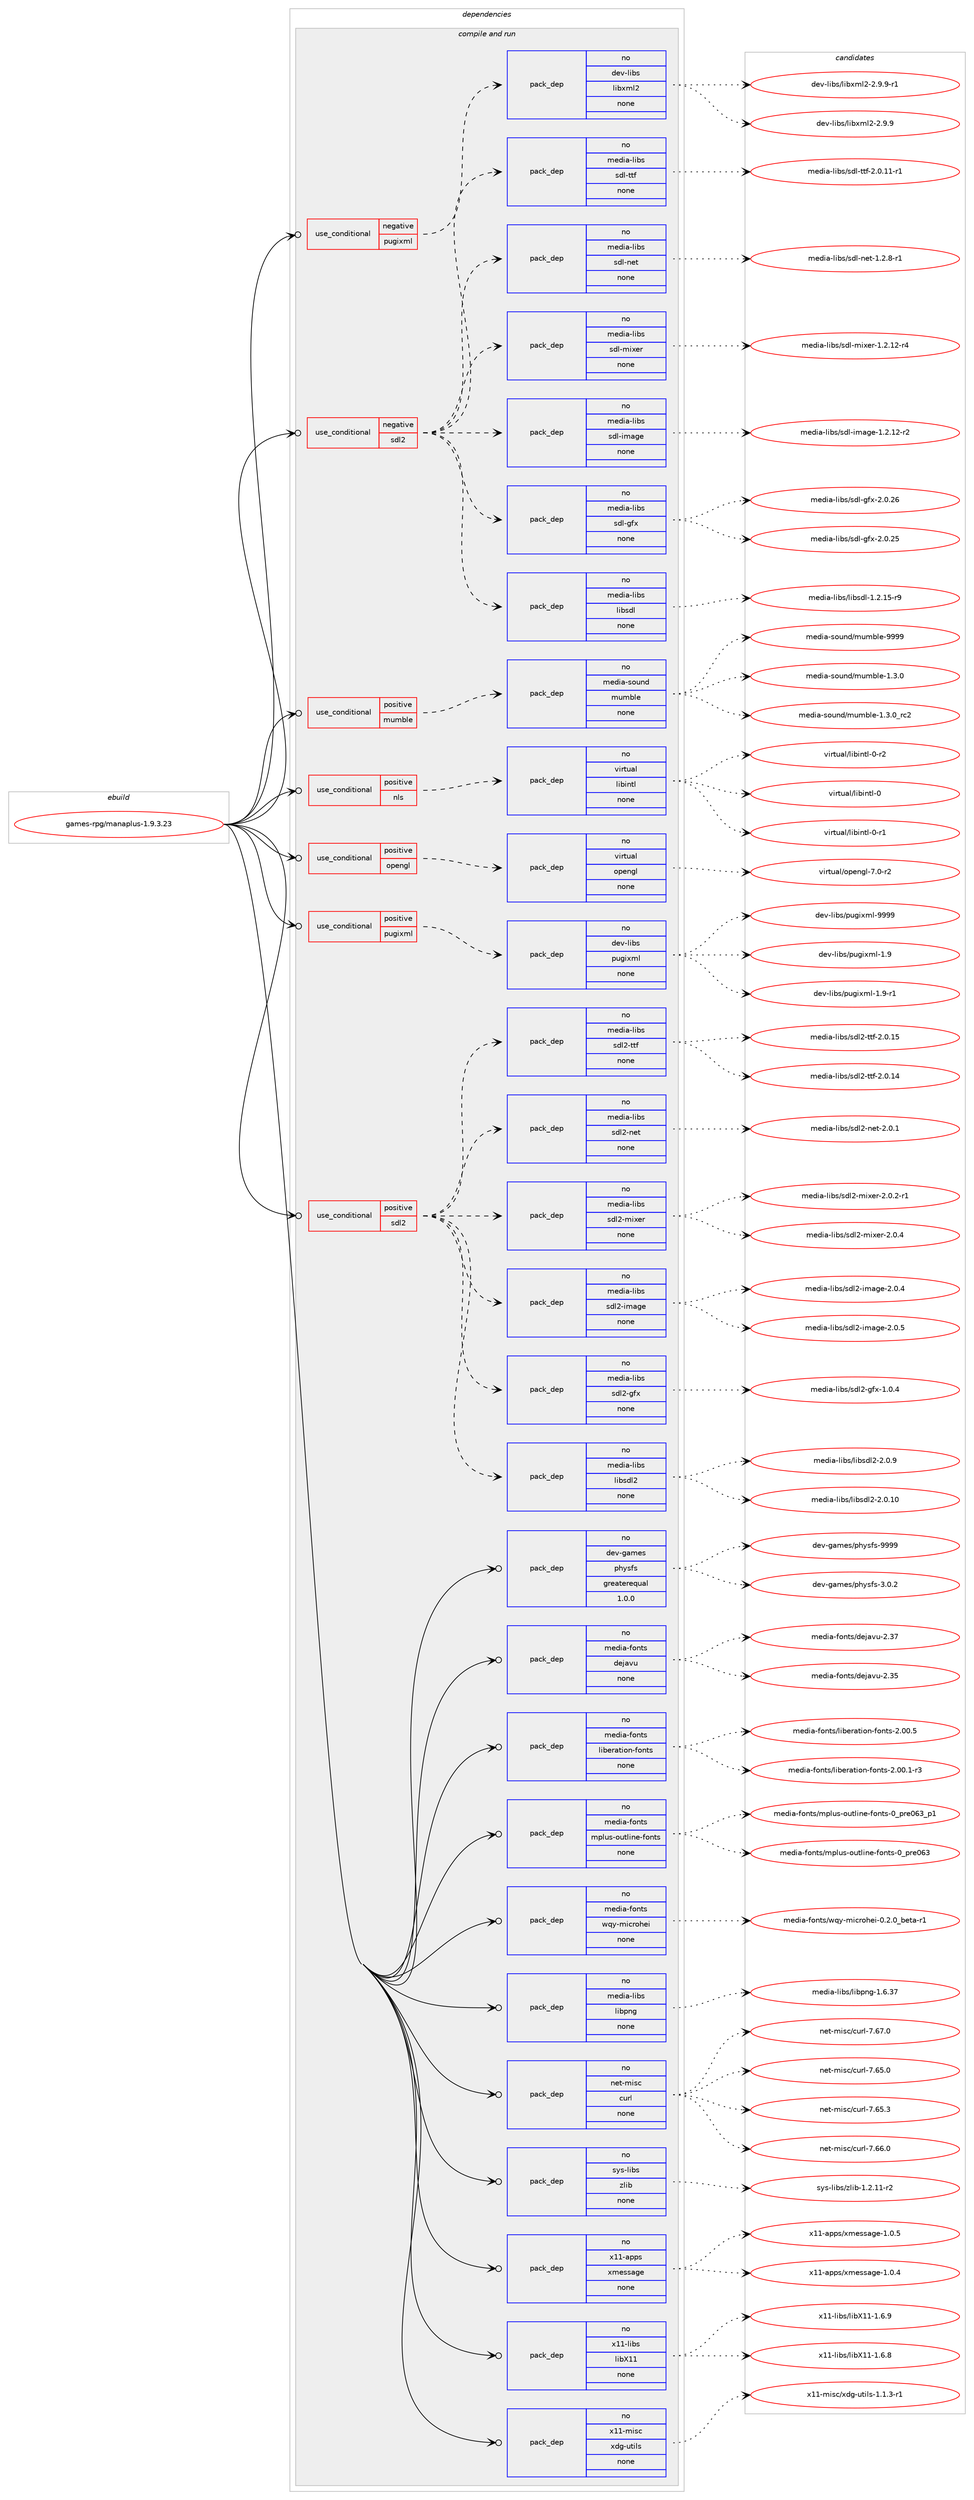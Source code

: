 digraph prolog {

# *************
# Graph options
# *************

newrank=true;
concentrate=true;
compound=true;
graph [rankdir=LR,fontname=Helvetica,fontsize=10,ranksep=1.5];#, ranksep=2.5, nodesep=0.2];
edge  [arrowhead=vee];
node  [fontname=Helvetica,fontsize=10];

# **********
# The ebuild
# **********

subgraph cluster_leftcol {
color=gray;
rank=same;
label=<<i>ebuild</i>>;
id [label="games-rpg/manaplus-1.9.3.23", color=red, width=4, href="../games-rpg/manaplus-1.9.3.23.svg"];
}

# ****************
# The dependencies
# ****************

subgraph cluster_midcol {
color=gray;
label=<<i>dependencies</i>>;
subgraph cluster_compile {
fillcolor="#eeeeee";
style=filled;
label=<<i>compile</i>>;
}
subgraph cluster_compileandrun {
fillcolor="#eeeeee";
style=filled;
label=<<i>compile and run</i>>;
subgraph cond185111 {
dependency742617 [label=<<TABLE BORDER="0" CELLBORDER="1" CELLSPACING="0" CELLPADDING="4"><TR><TD ROWSPAN="3" CELLPADDING="10">use_conditional</TD></TR><TR><TD>negative</TD></TR><TR><TD>pugixml</TD></TR></TABLE>>, shape=none, color=red];
subgraph pack544995 {
dependency742618 [label=<<TABLE BORDER="0" CELLBORDER="1" CELLSPACING="0" CELLPADDING="4" WIDTH="220"><TR><TD ROWSPAN="6" CELLPADDING="30">pack_dep</TD></TR><TR><TD WIDTH="110">no</TD></TR><TR><TD>dev-libs</TD></TR><TR><TD>libxml2</TD></TR><TR><TD>none</TD></TR><TR><TD></TD></TR></TABLE>>, shape=none, color=blue];
}
dependency742617:e -> dependency742618:w [weight=20,style="dashed",arrowhead="vee"];
}
id:e -> dependency742617:w [weight=20,style="solid",arrowhead="odotvee"];
subgraph cond185112 {
dependency742619 [label=<<TABLE BORDER="0" CELLBORDER="1" CELLSPACING="0" CELLPADDING="4"><TR><TD ROWSPAN="3" CELLPADDING="10">use_conditional</TD></TR><TR><TD>negative</TD></TR><TR><TD>sdl2</TD></TR></TABLE>>, shape=none, color=red];
subgraph pack544996 {
dependency742620 [label=<<TABLE BORDER="0" CELLBORDER="1" CELLSPACING="0" CELLPADDING="4" WIDTH="220"><TR><TD ROWSPAN="6" CELLPADDING="30">pack_dep</TD></TR><TR><TD WIDTH="110">no</TD></TR><TR><TD>media-libs</TD></TR><TR><TD>libsdl</TD></TR><TR><TD>none</TD></TR><TR><TD></TD></TR></TABLE>>, shape=none, color=blue];
}
dependency742619:e -> dependency742620:w [weight=20,style="dashed",arrowhead="vee"];
subgraph pack544997 {
dependency742621 [label=<<TABLE BORDER="0" CELLBORDER="1" CELLSPACING="0" CELLPADDING="4" WIDTH="220"><TR><TD ROWSPAN="6" CELLPADDING="30">pack_dep</TD></TR><TR><TD WIDTH="110">no</TD></TR><TR><TD>media-libs</TD></TR><TR><TD>sdl-gfx</TD></TR><TR><TD>none</TD></TR><TR><TD></TD></TR></TABLE>>, shape=none, color=blue];
}
dependency742619:e -> dependency742621:w [weight=20,style="dashed",arrowhead="vee"];
subgraph pack544998 {
dependency742622 [label=<<TABLE BORDER="0" CELLBORDER="1" CELLSPACING="0" CELLPADDING="4" WIDTH="220"><TR><TD ROWSPAN="6" CELLPADDING="30">pack_dep</TD></TR><TR><TD WIDTH="110">no</TD></TR><TR><TD>media-libs</TD></TR><TR><TD>sdl-image</TD></TR><TR><TD>none</TD></TR><TR><TD></TD></TR></TABLE>>, shape=none, color=blue];
}
dependency742619:e -> dependency742622:w [weight=20,style="dashed",arrowhead="vee"];
subgraph pack544999 {
dependency742623 [label=<<TABLE BORDER="0" CELLBORDER="1" CELLSPACING="0" CELLPADDING="4" WIDTH="220"><TR><TD ROWSPAN="6" CELLPADDING="30">pack_dep</TD></TR><TR><TD WIDTH="110">no</TD></TR><TR><TD>media-libs</TD></TR><TR><TD>sdl-mixer</TD></TR><TR><TD>none</TD></TR><TR><TD></TD></TR></TABLE>>, shape=none, color=blue];
}
dependency742619:e -> dependency742623:w [weight=20,style="dashed",arrowhead="vee"];
subgraph pack545000 {
dependency742624 [label=<<TABLE BORDER="0" CELLBORDER="1" CELLSPACING="0" CELLPADDING="4" WIDTH="220"><TR><TD ROWSPAN="6" CELLPADDING="30">pack_dep</TD></TR><TR><TD WIDTH="110">no</TD></TR><TR><TD>media-libs</TD></TR><TR><TD>sdl-net</TD></TR><TR><TD>none</TD></TR><TR><TD></TD></TR></TABLE>>, shape=none, color=blue];
}
dependency742619:e -> dependency742624:w [weight=20,style="dashed",arrowhead="vee"];
subgraph pack545001 {
dependency742625 [label=<<TABLE BORDER="0" CELLBORDER="1" CELLSPACING="0" CELLPADDING="4" WIDTH="220"><TR><TD ROWSPAN="6" CELLPADDING="30">pack_dep</TD></TR><TR><TD WIDTH="110">no</TD></TR><TR><TD>media-libs</TD></TR><TR><TD>sdl-ttf</TD></TR><TR><TD>none</TD></TR><TR><TD></TD></TR></TABLE>>, shape=none, color=blue];
}
dependency742619:e -> dependency742625:w [weight=20,style="dashed",arrowhead="vee"];
}
id:e -> dependency742619:w [weight=20,style="solid",arrowhead="odotvee"];
subgraph cond185113 {
dependency742626 [label=<<TABLE BORDER="0" CELLBORDER="1" CELLSPACING="0" CELLPADDING="4"><TR><TD ROWSPAN="3" CELLPADDING="10">use_conditional</TD></TR><TR><TD>positive</TD></TR><TR><TD>mumble</TD></TR></TABLE>>, shape=none, color=red];
subgraph pack545002 {
dependency742627 [label=<<TABLE BORDER="0" CELLBORDER="1" CELLSPACING="0" CELLPADDING="4" WIDTH="220"><TR><TD ROWSPAN="6" CELLPADDING="30">pack_dep</TD></TR><TR><TD WIDTH="110">no</TD></TR><TR><TD>media-sound</TD></TR><TR><TD>mumble</TD></TR><TR><TD>none</TD></TR><TR><TD></TD></TR></TABLE>>, shape=none, color=blue];
}
dependency742626:e -> dependency742627:w [weight=20,style="dashed",arrowhead="vee"];
}
id:e -> dependency742626:w [weight=20,style="solid",arrowhead="odotvee"];
subgraph cond185114 {
dependency742628 [label=<<TABLE BORDER="0" CELLBORDER="1" CELLSPACING="0" CELLPADDING="4"><TR><TD ROWSPAN="3" CELLPADDING="10">use_conditional</TD></TR><TR><TD>positive</TD></TR><TR><TD>nls</TD></TR></TABLE>>, shape=none, color=red];
subgraph pack545003 {
dependency742629 [label=<<TABLE BORDER="0" CELLBORDER="1" CELLSPACING="0" CELLPADDING="4" WIDTH="220"><TR><TD ROWSPAN="6" CELLPADDING="30">pack_dep</TD></TR><TR><TD WIDTH="110">no</TD></TR><TR><TD>virtual</TD></TR><TR><TD>libintl</TD></TR><TR><TD>none</TD></TR><TR><TD></TD></TR></TABLE>>, shape=none, color=blue];
}
dependency742628:e -> dependency742629:w [weight=20,style="dashed",arrowhead="vee"];
}
id:e -> dependency742628:w [weight=20,style="solid",arrowhead="odotvee"];
subgraph cond185115 {
dependency742630 [label=<<TABLE BORDER="0" CELLBORDER="1" CELLSPACING="0" CELLPADDING="4"><TR><TD ROWSPAN="3" CELLPADDING="10">use_conditional</TD></TR><TR><TD>positive</TD></TR><TR><TD>opengl</TD></TR></TABLE>>, shape=none, color=red];
subgraph pack545004 {
dependency742631 [label=<<TABLE BORDER="0" CELLBORDER="1" CELLSPACING="0" CELLPADDING="4" WIDTH="220"><TR><TD ROWSPAN="6" CELLPADDING="30">pack_dep</TD></TR><TR><TD WIDTH="110">no</TD></TR><TR><TD>virtual</TD></TR><TR><TD>opengl</TD></TR><TR><TD>none</TD></TR><TR><TD></TD></TR></TABLE>>, shape=none, color=blue];
}
dependency742630:e -> dependency742631:w [weight=20,style="dashed",arrowhead="vee"];
}
id:e -> dependency742630:w [weight=20,style="solid",arrowhead="odotvee"];
subgraph cond185116 {
dependency742632 [label=<<TABLE BORDER="0" CELLBORDER="1" CELLSPACING="0" CELLPADDING="4"><TR><TD ROWSPAN="3" CELLPADDING="10">use_conditional</TD></TR><TR><TD>positive</TD></TR><TR><TD>pugixml</TD></TR></TABLE>>, shape=none, color=red];
subgraph pack545005 {
dependency742633 [label=<<TABLE BORDER="0" CELLBORDER="1" CELLSPACING="0" CELLPADDING="4" WIDTH="220"><TR><TD ROWSPAN="6" CELLPADDING="30">pack_dep</TD></TR><TR><TD WIDTH="110">no</TD></TR><TR><TD>dev-libs</TD></TR><TR><TD>pugixml</TD></TR><TR><TD>none</TD></TR><TR><TD></TD></TR></TABLE>>, shape=none, color=blue];
}
dependency742632:e -> dependency742633:w [weight=20,style="dashed",arrowhead="vee"];
}
id:e -> dependency742632:w [weight=20,style="solid",arrowhead="odotvee"];
subgraph cond185117 {
dependency742634 [label=<<TABLE BORDER="0" CELLBORDER="1" CELLSPACING="0" CELLPADDING="4"><TR><TD ROWSPAN="3" CELLPADDING="10">use_conditional</TD></TR><TR><TD>positive</TD></TR><TR><TD>sdl2</TD></TR></TABLE>>, shape=none, color=red];
subgraph pack545006 {
dependency742635 [label=<<TABLE BORDER="0" CELLBORDER="1" CELLSPACING="0" CELLPADDING="4" WIDTH="220"><TR><TD ROWSPAN="6" CELLPADDING="30">pack_dep</TD></TR><TR><TD WIDTH="110">no</TD></TR><TR><TD>media-libs</TD></TR><TR><TD>libsdl2</TD></TR><TR><TD>none</TD></TR><TR><TD></TD></TR></TABLE>>, shape=none, color=blue];
}
dependency742634:e -> dependency742635:w [weight=20,style="dashed",arrowhead="vee"];
subgraph pack545007 {
dependency742636 [label=<<TABLE BORDER="0" CELLBORDER="1" CELLSPACING="0" CELLPADDING="4" WIDTH="220"><TR><TD ROWSPAN="6" CELLPADDING="30">pack_dep</TD></TR><TR><TD WIDTH="110">no</TD></TR><TR><TD>media-libs</TD></TR><TR><TD>sdl2-gfx</TD></TR><TR><TD>none</TD></TR><TR><TD></TD></TR></TABLE>>, shape=none, color=blue];
}
dependency742634:e -> dependency742636:w [weight=20,style="dashed",arrowhead="vee"];
subgraph pack545008 {
dependency742637 [label=<<TABLE BORDER="0" CELLBORDER="1" CELLSPACING="0" CELLPADDING="4" WIDTH="220"><TR><TD ROWSPAN="6" CELLPADDING="30">pack_dep</TD></TR><TR><TD WIDTH="110">no</TD></TR><TR><TD>media-libs</TD></TR><TR><TD>sdl2-image</TD></TR><TR><TD>none</TD></TR><TR><TD></TD></TR></TABLE>>, shape=none, color=blue];
}
dependency742634:e -> dependency742637:w [weight=20,style="dashed",arrowhead="vee"];
subgraph pack545009 {
dependency742638 [label=<<TABLE BORDER="0" CELLBORDER="1" CELLSPACING="0" CELLPADDING="4" WIDTH="220"><TR><TD ROWSPAN="6" CELLPADDING="30">pack_dep</TD></TR><TR><TD WIDTH="110">no</TD></TR><TR><TD>media-libs</TD></TR><TR><TD>sdl2-mixer</TD></TR><TR><TD>none</TD></TR><TR><TD></TD></TR></TABLE>>, shape=none, color=blue];
}
dependency742634:e -> dependency742638:w [weight=20,style="dashed",arrowhead="vee"];
subgraph pack545010 {
dependency742639 [label=<<TABLE BORDER="0" CELLBORDER="1" CELLSPACING="0" CELLPADDING="4" WIDTH="220"><TR><TD ROWSPAN="6" CELLPADDING="30">pack_dep</TD></TR><TR><TD WIDTH="110">no</TD></TR><TR><TD>media-libs</TD></TR><TR><TD>sdl2-net</TD></TR><TR><TD>none</TD></TR><TR><TD></TD></TR></TABLE>>, shape=none, color=blue];
}
dependency742634:e -> dependency742639:w [weight=20,style="dashed",arrowhead="vee"];
subgraph pack545011 {
dependency742640 [label=<<TABLE BORDER="0" CELLBORDER="1" CELLSPACING="0" CELLPADDING="4" WIDTH="220"><TR><TD ROWSPAN="6" CELLPADDING="30">pack_dep</TD></TR><TR><TD WIDTH="110">no</TD></TR><TR><TD>media-libs</TD></TR><TR><TD>sdl2-ttf</TD></TR><TR><TD>none</TD></TR><TR><TD></TD></TR></TABLE>>, shape=none, color=blue];
}
dependency742634:e -> dependency742640:w [weight=20,style="dashed",arrowhead="vee"];
}
id:e -> dependency742634:w [weight=20,style="solid",arrowhead="odotvee"];
subgraph pack545012 {
dependency742641 [label=<<TABLE BORDER="0" CELLBORDER="1" CELLSPACING="0" CELLPADDING="4" WIDTH="220"><TR><TD ROWSPAN="6" CELLPADDING="30">pack_dep</TD></TR><TR><TD WIDTH="110">no</TD></TR><TR><TD>dev-games</TD></TR><TR><TD>physfs</TD></TR><TR><TD>greaterequal</TD></TR><TR><TD>1.0.0</TD></TR></TABLE>>, shape=none, color=blue];
}
id:e -> dependency742641:w [weight=20,style="solid",arrowhead="odotvee"];
subgraph pack545013 {
dependency742642 [label=<<TABLE BORDER="0" CELLBORDER="1" CELLSPACING="0" CELLPADDING="4" WIDTH="220"><TR><TD ROWSPAN="6" CELLPADDING="30">pack_dep</TD></TR><TR><TD WIDTH="110">no</TD></TR><TR><TD>media-fonts</TD></TR><TR><TD>dejavu</TD></TR><TR><TD>none</TD></TR><TR><TD></TD></TR></TABLE>>, shape=none, color=blue];
}
id:e -> dependency742642:w [weight=20,style="solid",arrowhead="odotvee"];
subgraph pack545014 {
dependency742643 [label=<<TABLE BORDER="0" CELLBORDER="1" CELLSPACING="0" CELLPADDING="4" WIDTH="220"><TR><TD ROWSPAN="6" CELLPADDING="30">pack_dep</TD></TR><TR><TD WIDTH="110">no</TD></TR><TR><TD>media-fonts</TD></TR><TR><TD>liberation-fonts</TD></TR><TR><TD>none</TD></TR><TR><TD></TD></TR></TABLE>>, shape=none, color=blue];
}
id:e -> dependency742643:w [weight=20,style="solid",arrowhead="odotvee"];
subgraph pack545015 {
dependency742644 [label=<<TABLE BORDER="0" CELLBORDER="1" CELLSPACING="0" CELLPADDING="4" WIDTH="220"><TR><TD ROWSPAN="6" CELLPADDING="30">pack_dep</TD></TR><TR><TD WIDTH="110">no</TD></TR><TR><TD>media-fonts</TD></TR><TR><TD>mplus-outline-fonts</TD></TR><TR><TD>none</TD></TR><TR><TD></TD></TR></TABLE>>, shape=none, color=blue];
}
id:e -> dependency742644:w [weight=20,style="solid",arrowhead="odotvee"];
subgraph pack545016 {
dependency742645 [label=<<TABLE BORDER="0" CELLBORDER="1" CELLSPACING="0" CELLPADDING="4" WIDTH="220"><TR><TD ROWSPAN="6" CELLPADDING="30">pack_dep</TD></TR><TR><TD WIDTH="110">no</TD></TR><TR><TD>media-fonts</TD></TR><TR><TD>wqy-microhei</TD></TR><TR><TD>none</TD></TR><TR><TD></TD></TR></TABLE>>, shape=none, color=blue];
}
id:e -> dependency742645:w [weight=20,style="solid",arrowhead="odotvee"];
subgraph pack545017 {
dependency742646 [label=<<TABLE BORDER="0" CELLBORDER="1" CELLSPACING="0" CELLPADDING="4" WIDTH="220"><TR><TD ROWSPAN="6" CELLPADDING="30">pack_dep</TD></TR><TR><TD WIDTH="110">no</TD></TR><TR><TD>media-libs</TD></TR><TR><TD>libpng</TD></TR><TR><TD>none</TD></TR><TR><TD></TD></TR></TABLE>>, shape=none, color=blue];
}
id:e -> dependency742646:w [weight=20,style="solid",arrowhead="odotvee"];
subgraph pack545018 {
dependency742647 [label=<<TABLE BORDER="0" CELLBORDER="1" CELLSPACING="0" CELLPADDING="4" WIDTH="220"><TR><TD ROWSPAN="6" CELLPADDING="30">pack_dep</TD></TR><TR><TD WIDTH="110">no</TD></TR><TR><TD>net-misc</TD></TR><TR><TD>curl</TD></TR><TR><TD>none</TD></TR><TR><TD></TD></TR></TABLE>>, shape=none, color=blue];
}
id:e -> dependency742647:w [weight=20,style="solid",arrowhead="odotvee"];
subgraph pack545019 {
dependency742648 [label=<<TABLE BORDER="0" CELLBORDER="1" CELLSPACING="0" CELLPADDING="4" WIDTH="220"><TR><TD ROWSPAN="6" CELLPADDING="30">pack_dep</TD></TR><TR><TD WIDTH="110">no</TD></TR><TR><TD>sys-libs</TD></TR><TR><TD>zlib</TD></TR><TR><TD>none</TD></TR><TR><TD></TD></TR></TABLE>>, shape=none, color=blue];
}
id:e -> dependency742648:w [weight=20,style="solid",arrowhead="odotvee"];
subgraph pack545020 {
dependency742649 [label=<<TABLE BORDER="0" CELLBORDER="1" CELLSPACING="0" CELLPADDING="4" WIDTH="220"><TR><TD ROWSPAN="6" CELLPADDING="30">pack_dep</TD></TR><TR><TD WIDTH="110">no</TD></TR><TR><TD>x11-apps</TD></TR><TR><TD>xmessage</TD></TR><TR><TD>none</TD></TR><TR><TD></TD></TR></TABLE>>, shape=none, color=blue];
}
id:e -> dependency742649:w [weight=20,style="solid",arrowhead="odotvee"];
subgraph pack545021 {
dependency742650 [label=<<TABLE BORDER="0" CELLBORDER="1" CELLSPACING="0" CELLPADDING="4" WIDTH="220"><TR><TD ROWSPAN="6" CELLPADDING="30">pack_dep</TD></TR><TR><TD WIDTH="110">no</TD></TR><TR><TD>x11-libs</TD></TR><TR><TD>libX11</TD></TR><TR><TD>none</TD></TR><TR><TD></TD></TR></TABLE>>, shape=none, color=blue];
}
id:e -> dependency742650:w [weight=20,style="solid",arrowhead="odotvee"];
subgraph pack545022 {
dependency742651 [label=<<TABLE BORDER="0" CELLBORDER="1" CELLSPACING="0" CELLPADDING="4" WIDTH="220"><TR><TD ROWSPAN="6" CELLPADDING="30">pack_dep</TD></TR><TR><TD WIDTH="110">no</TD></TR><TR><TD>x11-misc</TD></TR><TR><TD>xdg-utils</TD></TR><TR><TD>none</TD></TR><TR><TD></TD></TR></TABLE>>, shape=none, color=blue];
}
id:e -> dependency742651:w [weight=20,style="solid",arrowhead="odotvee"];
}
subgraph cluster_run {
fillcolor="#eeeeee";
style=filled;
label=<<i>run</i>>;
}
}

# **************
# The candidates
# **************

subgraph cluster_choices {
rank=same;
color=gray;
label=<<i>candidates</i>>;

subgraph choice544995 {
color=black;
nodesep=1;
choice1001011184510810598115471081059812010910850455046574657 [label="dev-libs/libxml2-2.9.9", color=red, width=4,href="../dev-libs/libxml2-2.9.9.svg"];
choice10010111845108105981154710810598120109108504550465746574511449 [label="dev-libs/libxml2-2.9.9-r1", color=red, width=4,href="../dev-libs/libxml2-2.9.9-r1.svg"];
dependency742618:e -> choice1001011184510810598115471081059812010910850455046574657:w [style=dotted,weight="100"];
dependency742618:e -> choice10010111845108105981154710810598120109108504550465746574511449:w [style=dotted,weight="100"];
}
subgraph choice544996 {
color=black;
nodesep=1;
choice1091011001059745108105981154710810598115100108454946504649534511457 [label="media-libs/libsdl-1.2.15-r9", color=red, width=4,href="../media-libs/libsdl-1.2.15-r9.svg"];
dependency742620:e -> choice1091011001059745108105981154710810598115100108454946504649534511457:w [style=dotted,weight="100"];
}
subgraph choice544997 {
color=black;
nodesep=1;
choice109101100105974510810598115471151001084510310212045504648465053 [label="media-libs/sdl-gfx-2.0.25", color=red, width=4,href="../media-libs/sdl-gfx-2.0.25.svg"];
choice109101100105974510810598115471151001084510310212045504648465054 [label="media-libs/sdl-gfx-2.0.26", color=red, width=4,href="../media-libs/sdl-gfx-2.0.26.svg"];
dependency742621:e -> choice109101100105974510810598115471151001084510310212045504648465053:w [style=dotted,weight="100"];
dependency742621:e -> choice109101100105974510810598115471151001084510310212045504648465054:w [style=dotted,weight="100"];
}
subgraph choice544998 {
color=black;
nodesep=1;
choice109101100105974510810598115471151001084510510997103101454946504649504511450 [label="media-libs/sdl-image-1.2.12-r2", color=red, width=4,href="../media-libs/sdl-image-1.2.12-r2.svg"];
dependency742622:e -> choice109101100105974510810598115471151001084510510997103101454946504649504511450:w [style=dotted,weight="100"];
}
subgraph choice544999 {
color=black;
nodesep=1;
choice1091011001059745108105981154711510010845109105120101114454946504649504511452 [label="media-libs/sdl-mixer-1.2.12-r4", color=red, width=4,href="../media-libs/sdl-mixer-1.2.12-r4.svg"];
dependency742623:e -> choice1091011001059745108105981154711510010845109105120101114454946504649504511452:w [style=dotted,weight="100"];
}
subgraph choice545000 {
color=black;
nodesep=1;
choice10910110010597451081059811547115100108451101011164549465046564511449 [label="media-libs/sdl-net-1.2.8-r1", color=red, width=4,href="../media-libs/sdl-net-1.2.8-r1.svg"];
dependency742624:e -> choice10910110010597451081059811547115100108451101011164549465046564511449:w [style=dotted,weight="100"];
}
subgraph choice545001 {
color=black;
nodesep=1;
choice1091011001059745108105981154711510010845116116102455046484649494511449 [label="media-libs/sdl-ttf-2.0.11-r1", color=red, width=4,href="../media-libs/sdl-ttf-2.0.11-r1.svg"];
dependency742625:e -> choice1091011001059745108105981154711510010845116116102455046484649494511449:w [style=dotted,weight="100"];
}
subgraph choice545002 {
color=black;
nodesep=1;
choice10910110010597451151111171101004710911710998108101454946514648 [label="media-sound/mumble-1.3.0", color=red, width=4,href="../media-sound/mumble-1.3.0.svg"];
choice10910110010597451151111171101004710911710998108101454946514648951149950 [label="media-sound/mumble-1.3.0_rc2", color=red, width=4,href="../media-sound/mumble-1.3.0_rc2.svg"];
choice109101100105974511511111711010047109117109981081014557575757 [label="media-sound/mumble-9999", color=red, width=4,href="../media-sound/mumble-9999.svg"];
dependency742627:e -> choice10910110010597451151111171101004710911710998108101454946514648:w [style=dotted,weight="100"];
dependency742627:e -> choice10910110010597451151111171101004710911710998108101454946514648951149950:w [style=dotted,weight="100"];
dependency742627:e -> choice109101100105974511511111711010047109117109981081014557575757:w [style=dotted,weight="100"];
}
subgraph choice545003 {
color=black;
nodesep=1;
choice1181051141161179710847108105981051101161084548 [label="virtual/libintl-0", color=red, width=4,href="../virtual/libintl-0.svg"];
choice11810511411611797108471081059810511011610845484511449 [label="virtual/libintl-0-r1", color=red, width=4,href="../virtual/libintl-0-r1.svg"];
choice11810511411611797108471081059810511011610845484511450 [label="virtual/libintl-0-r2", color=red, width=4,href="../virtual/libintl-0-r2.svg"];
dependency742629:e -> choice1181051141161179710847108105981051101161084548:w [style=dotted,weight="100"];
dependency742629:e -> choice11810511411611797108471081059810511011610845484511449:w [style=dotted,weight="100"];
dependency742629:e -> choice11810511411611797108471081059810511011610845484511450:w [style=dotted,weight="100"];
}
subgraph choice545004 {
color=black;
nodesep=1;
choice1181051141161179710847111112101110103108455546484511450 [label="virtual/opengl-7.0-r2", color=red, width=4,href="../virtual/opengl-7.0-r2.svg"];
dependency742631:e -> choice1181051141161179710847111112101110103108455546484511450:w [style=dotted,weight="100"];
}
subgraph choice545005 {
color=black;
nodesep=1;
choice10010111845108105981154711211710310512010910845494657 [label="dev-libs/pugixml-1.9", color=red, width=4,href="../dev-libs/pugixml-1.9.svg"];
choice100101118451081059811547112117103105120109108454946574511449 [label="dev-libs/pugixml-1.9-r1", color=red, width=4,href="../dev-libs/pugixml-1.9-r1.svg"];
choice1001011184510810598115471121171031051201091084557575757 [label="dev-libs/pugixml-9999", color=red, width=4,href="../dev-libs/pugixml-9999.svg"];
dependency742633:e -> choice10010111845108105981154711211710310512010910845494657:w [style=dotted,weight="100"];
dependency742633:e -> choice100101118451081059811547112117103105120109108454946574511449:w [style=dotted,weight="100"];
dependency742633:e -> choice1001011184510810598115471121171031051201091084557575757:w [style=dotted,weight="100"];
}
subgraph choice545006 {
color=black;
nodesep=1;
choice10910110010597451081059811547108105981151001085045504648464948 [label="media-libs/libsdl2-2.0.10", color=red, width=4,href="../media-libs/libsdl2-2.0.10.svg"];
choice109101100105974510810598115471081059811510010850455046484657 [label="media-libs/libsdl2-2.0.9", color=red, width=4,href="../media-libs/libsdl2-2.0.9.svg"];
dependency742635:e -> choice10910110010597451081059811547108105981151001085045504648464948:w [style=dotted,weight="100"];
dependency742635:e -> choice109101100105974510810598115471081059811510010850455046484657:w [style=dotted,weight="100"];
}
subgraph choice545007 {
color=black;
nodesep=1;
choice109101100105974510810598115471151001085045103102120454946484652 [label="media-libs/sdl2-gfx-1.0.4", color=red, width=4,href="../media-libs/sdl2-gfx-1.0.4.svg"];
dependency742636:e -> choice109101100105974510810598115471151001085045103102120454946484652:w [style=dotted,weight="100"];
}
subgraph choice545008 {
color=black;
nodesep=1;
choice10910110010597451081059811547115100108504510510997103101455046484652 [label="media-libs/sdl2-image-2.0.4", color=red, width=4,href="../media-libs/sdl2-image-2.0.4.svg"];
choice10910110010597451081059811547115100108504510510997103101455046484653 [label="media-libs/sdl2-image-2.0.5", color=red, width=4,href="../media-libs/sdl2-image-2.0.5.svg"];
dependency742637:e -> choice10910110010597451081059811547115100108504510510997103101455046484652:w [style=dotted,weight="100"];
dependency742637:e -> choice10910110010597451081059811547115100108504510510997103101455046484653:w [style=dotted,weight="100"];
}
subgraph choice545009 {
color=black;
nodesep=1;
choice1091011001059745108105981154711510010850451091051201011144550464846504511449 [label="media-libs/sdl2-mixer-2.0.2-r1", color=red, width=4,href="../media-libs/sdl2-mixer-2.0.2-r1.svg"];
choice109101100105974510810598115471151001085045109105120101114455046484652 [label="media-libs/sdl2-mixer-2.0.4", color=red, width=4,href="../media-libs/sdl2-mixer-2.0.4.svg"];
dependency742638:e -> choice1091011001059745108105981154711510010850451091051201011144550464846504511449:w [style=dotted,weight="100"];
dependency742638:e -> choice109101100105974510810598115471151001085045109105120101114455046484652:w [style=dotted,weight="100"];
}
subgraph choice545010 {
color=black;
nodesep=1;
choice109101100105974510810598115471151001085045110101116455046484649 [label="media-libs/sdl2-net-2.0.1", color=red, width=4,href="../media-libs/sdl2-net-2.0.1.svg"];
dependency742639:e -> choice109101100105974510810598115471151001085045110101116455046484649:w [style=dotted,weight="100"];
}
subgraph choice545011 {
color=black;
nodesep=1;
choice10910110010597451081059811547115100108504511611610245504648464952 [label="media-libs/sdl2-ttf-2.0.14", color=red, width=4,href="../media-libs/sdl2-ttf-2.0.14.svg"];
choice10910110010597451081059811547115100108504511611610245504648464953 [label="media-libs/sdl2-ttf-2.0.15", color=red, width=4,href="../media-libs/sdl2-ttf-2.0.15.svg"];
dependency742640:e -> choice10910110010597451081059811547115100108504511611610245504648464952:w [style=dotted,weight="100"];
dependency742640:e -> choice10910110010597451081059811547115100108504511611610245504648464953:w [style=dotted,weight="100"];
}
subgraph choice545012 {
color=black;
nodesep=1;
choice100101118451039710910111547112104121115102115455146484650 [label="dev-games/physfs-3.0.2", color=red, width=4,href="../dev-games/physfs-3.0.2.svg"];
choice1001011184510397109101115471121041211151021154557575757 [label="dev-games/physfs-9999", color=red, width=4,href="../dev-games/physfs-9999.svg"];
dependency742641:e -> choice100101118451039710910111547112104121115102115455146484650:w [style=dotted,weight="100"];
dependency742641:e -> choice1001011184510397109101115471121041211151021154557575757:w [style=dotted,weight="100"];
}
subgraph choice545013 {
color=black;
nodesep=1;
choice109101100105974510211111011611547100101106971181174550465153 [label="media-fonts/dejavu-2.35", color=red, width=4,href="../media-fonts/dejavu-2.35.svg"];
choice109101100105974510211111011611547100101106971181174550465155 [label="media-fonts/dejavu-2.37", color=red, width=4,href="../media-fonts/dejavu-2.37.svg"];
dependency742642:e -> choice109101100105974510211111011611547100101106971181174550465153:w [style=dotted,weight="100"];
dependency742642:e -> choice109101100105974510211111011611547100101106971181174550465155:w [style=dotted,weight="100"];
}
subgraph choice545014 {
color=black;
nodesep=1;
choice109101100105974510211111011611547108105981011149711610511111045102111110116115455046484846494511451 [label="media-fonts/liberation-fonts-2.00.1-r3", color=red, width=4,href="../media-fonts/liberation-fonts-2.00.1-r3.svg"];
choice10910110010597451021111101161154710810598101114971161051111104510211111011611545504648484653 [label="media-fonts/liberation-fonts-2.00.5", color=red, width=4,href="../media-fonts/liberation-fonts-2.00.5.svg"];
dependency742643:e -> choice109101100105974510211111011611547108105981011149711610511111045102111110116115455046484846494511451:w [style=dotted,weight="100"];
dependency742643:e -> choice10910110010597451021111101161154710810598101114971161051111104510211111011611545504648484653:w [style=dotted,weight="100"];
}
subgraph choice545015 {
color=black;
nodesep=1;
choice1091011001059745102111110116115471091121081171154511111711610810511010145102111110116115454895112114101485451 [label="media-fonts/mplus-outline-fonts-0_pre063", color=red, width=4,href="../media-fonts/mplus-outline-fonts-0_pre063.svg"];
choice10910110010597451021111101161154710911210811711545111117116108105110101451021111101161154548951121141014854519511249 [label="media-fonts/mplus-outline-fonts-0_pre063_p1", color=red, width=4,href="../media-fonts/mplus-outline-fonts-0_pre063_p1.svg"];
dependency742644:e -> choice1091011001059745102111110116115471091121081171154511111711610810511010145102111110116115454895112114101485451:w [style=dotted,weight="100"];
dependency742644:e -> choice10910110010597451021111101161154710911210811711545111117116108105110101451021111101161154548951121141014854519511249:w [style=dotted,weight="100"];
}
subgraph choice545016 {
color=black;
nodesep=1;
choice10910110010597451021111101161154711911312145109105991141111041011054548465046489598101116974511449 [label="media-fonts/wqy-microhei-0.2.0_beta-r1", color=red, width=4,href="../media-fonts/wqy-microhei-0.2.0_beta-r1.svg"];
dependency742645:e -> choice10910110010597451021111101161154711911312145109105991141111041011054548465046489598101116974511449:w [style=dotted,weight="100"];
}
subgraph choice545017 {
color=black;
nodesep=1;
choice109101100105974510810598115471081059811211010345494654465155 [label="media-libs/libpng-1.6.37", color=red, width=4,href="../media-libs/libpng-1.6.37.svg"];
dependency742646:e -> choice109101100105974510810598115471081059811211010345494654465155:w [style=dotted,weight="100"];
}
subgraph choice545018 {
color=black;
nodesep=1;
choice1101011164510910511599479911711410845554654534648 [label="net-misc/curl-7.65.0", color=red, width=4,href="../net-misc/curl-7.65.0.svg"];
choice1101011164510910511599479911711410845554654534651 [label="net-misc/curl-7.65.3", color=red, width=4,href="../net-misc/curl-7.65.3.svg"];
choice1101011164510910511599479911711410845554654544648 [label="net-misc/curl-7.66.0", color=red, width=4,href="../net-misc/curl-7.66.0.svg"];
choice1101011164510910511599479911711410845554654554648 [label="net-misc/curl-7.67.0", color=red, width=4,href="../net-misc/curl-7.67.0.svg"];
dependency742647:e -> choice1101011164510910511599479911711410845554654534648:w [style=dotted,weight="100"];
dependency742647:e -> choice1101011164510910511599479911711410845554654534651:w [style=dotted,weight="100"];
dependency742647:e -> choice1101011164510910511599479911711410845554654544648:w [style=dotted,weight="100"];
dependency742647:e -> choice1101011164510910511599479911711410845554654554648:w [style=dotted,weight="100"];
}
subgraph choice545019 {
color=black;
nodesep=1;
choice11512111545108105981154712210810598454946504649494511450 [label="sys-libs/zlib-1.2.11-r2", color=red, width=4,href="../sys-libs/zlib-1.2.11-r2.svg"];
dependency742648:e -> choice11512111545108105981154712210810598454946504649494511450:w [style=dotted,weight="100"];
}
subgraph choice545020 {
color=black;
nodesep=1;
choice120494945971121121154712010910111511597103101454946484652 [label="x11-apps/xmessage-1.0.4", color=red, width=4,href="../x11-apps/xmessage-1.0.4.svg"];
choice120494945971121121154712010910111511597103101454946484653 [label="x11-apps/xmessage-1.0.5", color=red, width=4,href="../x11-apps/xmessage-1.0.5.svg"];
dependency742649:e -> choice120494945971121121154712010910111511597103101454946484652:w [style=dotted,weight="100"];
dependency742649:e -> choice120494945971121121154712010910111511597103101454946484653:w [style=dotted,weight="100"];
}
subgraph choice545021 {
color=black;
nodesep=1;
choice120494945108105981154710810598884949454946544656 [label="x11-libs/libX11-1.6.8", color=red, width=4,href="../x11-libs/libX11-1.6.8.svg"];
choice120494945108105981154710810598884949454946544657 [label="x11-libs/libX11-1.6.9", color=red, width=4,href="../x11-libs/libX11-1.6.9.svg"];
dependency742650:e -> choice120494945108105981154710810598884949454946544656:w [style=dotted,weight="100"];
dependency742650:e -> choice120494945108105981154710810598884949454946544657:w [style=dotted,weight="100"];
}
subgraph choice545022 {
color=black;
nodesep=1;
choice1204949451091051159947120100103451171161051081154549464946514511449 [label="x11-misc/xdg-utils-1.1.3-r1", color=red, width=4,href="../x11-misc/xdg-utils-1.1.3-r1.svg"];
dependency742651:e -> choice1204949451091051159947120100103451171161051081154549464946514511449:w [style=dotted,weight="100"];
}
}

}
